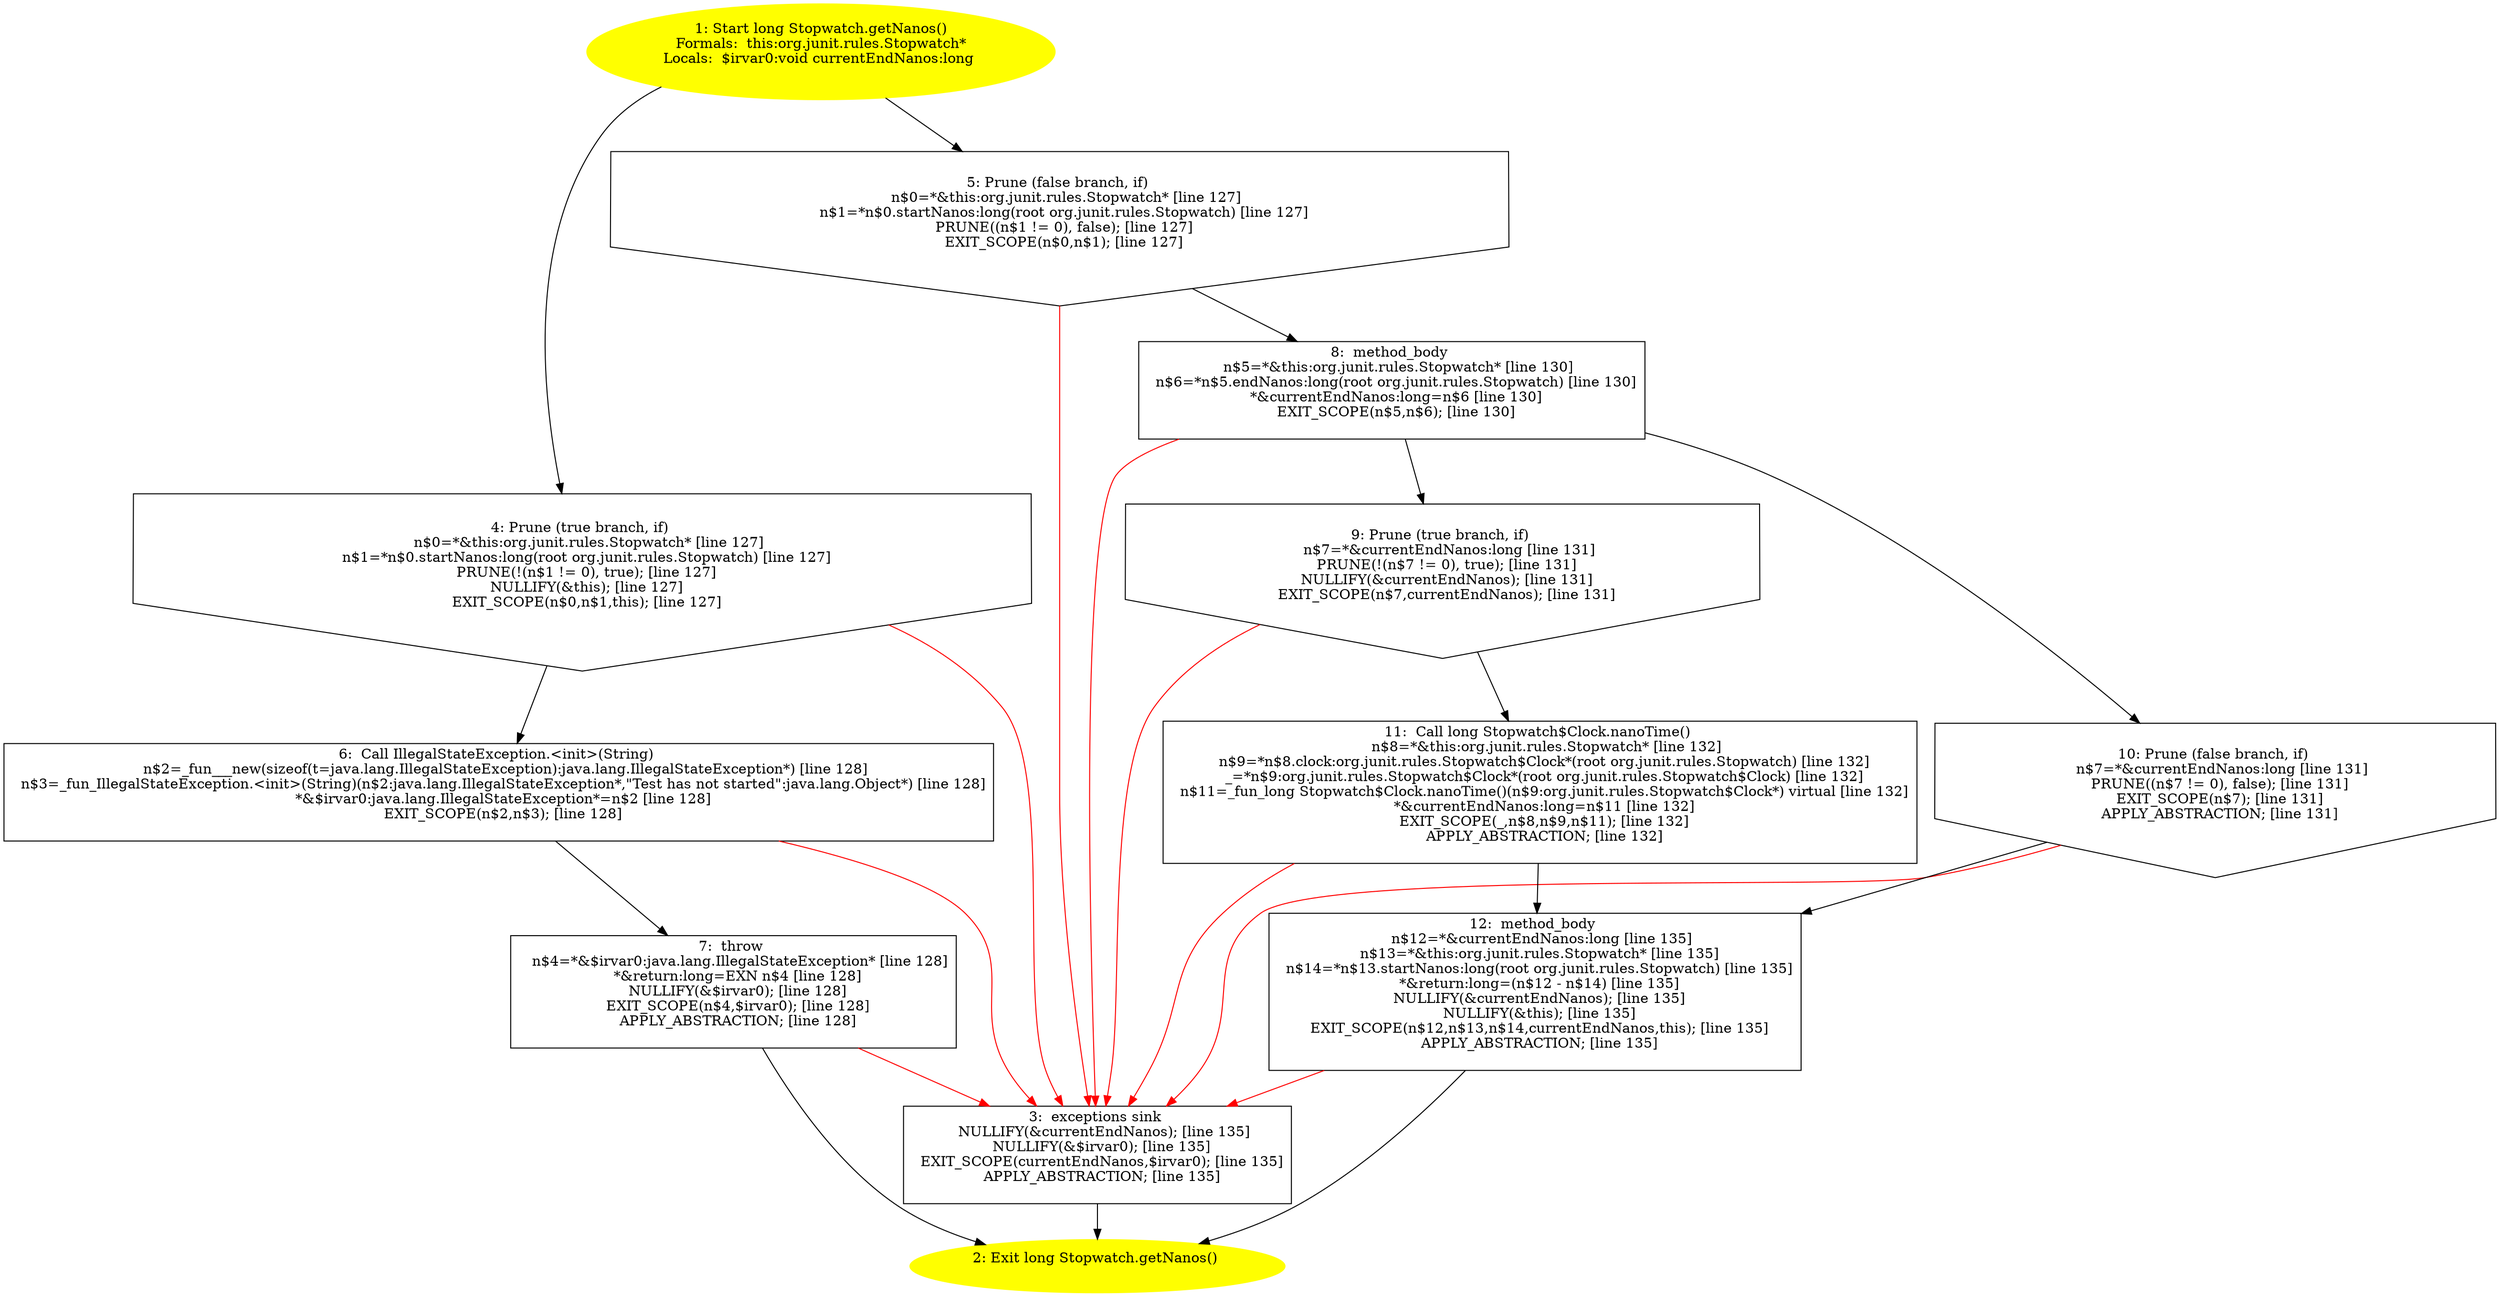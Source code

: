 /* @generated */
digraph cfg {
"org.junit.rules.Stopwatch.getNanos():long.9c8919b616c0906d83d6a625f0eed86a_1" [label="1: Start long Stopwatch.getNanos()\nFormals:  this:org.junit.rules.Stopwatch*\nLocals:  $irvar0:void currentEndNanos:long \n  " color=yellow style=filled]
	

	 "org.junit.rules.Stopwatch.getNanos():long.9c8919b616c0906d83d6a625f0eed86a_1" -> "org.junit.rules.Stopwatch.getNanos():long.9c8919b616c0906d83d6a625f0eed86a_4" ;
	 "org.junit.rules.Stopwatch.getNanos():long.9c8919b616c0906d83d6a625f0eed86a_1" -> "org.junit.rules.Stopwatch.getNanos():long.9c8919b616c0906d83d6a625f0eed86a_5" ;
"org.junit.rules.Stopwatch.getNanos():long.9c8919b616c0906d83d6a625f0eed86a_2" [label="2: Exit long Stopwatch.getNanos() \n  " color=yellow style=filled]
	

"org.junit.rules.Stopwatch.getNanos():long.9c8919b616c0906d83d6a625f0eed86a_3" [label="3:  exceptions sink \n   NULLIFY(&currentEndNanos); [line 135]\n  NULLIFY(&$irvar0); [line 135]\n  EXIT_SCOPE(currentEndNanos,$irvar0); [line 135]\n  APPLY_ABSTRACTION; [line 135]\n " shape="box"]
	

	 "org.junit.rules.Stopwatch.getNanos():long.9c8919b616c0906d83d6a625f0eed86a_3" -> "org.junit.rules.Stopwatch.getNanos():long.9c8919b616c0906d83d6a625f0eed86a_2" ;
"org.junit.rules.Stopwatch.getNanos():long.9c8919b616c0906d83d6a625f0eed86a_4" [label="4: Prune (true branch, if) \n   n$0=*&this:org.junit.rules.Stopwatch* [line 127]\n  n$1=*n$0.startNanos:long(root org.junit.rules.Stopwatch) [line 127]\n  PRUNE(!(n$1 != 0), true); [line 127]\n  NULLIFY(&this); [line 127]\n  EXIT_SCOPE(n$0,n$1,this); [line 127]\n " shape="invhouse"]
	

	 "org.junit.rules.Stopwatch.getNanos():long.9c8919b616c0906d83d6a625f0eed86a_4" -> "org.junit.rules.Stopwatch.getNanos():long.9c8919b616c0906d83d6a625f0eed86a_6" ;
	 "org.junit.rules.Stopwatch.getNanos():long.9c8919b616c0906d83d6a625f0eed86a_4" -> "org.junit.rules.Stopwatch.getNanos():long.9c8919b616c0906d83d6a625f0eed86a_3" [color="red" ];
"org.junit.rules.Stopwatch.getNanos():long.9c8919b616c0906d83d6a625f0eed86a_5" [label="5: Prune (false branch, if) \n   n$0=*&this:org.junit.rules.Stopwatch* [line 127]\n  n$1=*n$0.startNanos:long(root org.junit.rules.Stopwatch) [line 127]\n  PRUNE((n$1 != 0), false); [line 127]\n  EXIT_SCOPE(n$0,n$1); [line 127]\n " shape="invhouse"]
	

	 "org.junit.rules.Stopwatch.getNanos():long.9c8919b616c0906d83d6a625f0eed86a_5" -> "org.junit.rules.Stopwatch.getNanos():long.9c8919b616c0906d83d6a625f0eed86a_8" ;
	 "org.junit.rules.Stopwatch.getNanos():long.9c8919b616c0906d83d6a625f0eed86a_5" -> "org.junit.rules.Stopwatch.getNanos():long.9c8919b616c0906d83d6a625f0eed86a_3" [color="red" ];
"org.junit.rules.Stopwatch.getNanos():long.9c8919b616c0906d83d6a625f0eed86a_6" [label="6:  Call IllegalStateException.<init>(String) \n   n$2=_fun___new(sizeof(t=java.lang.IllegalStateException):java.lang.IllegalStateException*) [line 128]\n  n$3=_fun_IllegalStateException.<init>(String)(n$2:java.lang.IllegalStateException*,\"Test has not started\":java.lang.Object*) [line 128]\n  *&$irvar0:java.lang.IllegalStateException*=n$2 [line 128]\n  EXIT_SCOPE(n$2,n$3); [line 128]\n " shape="box"]
	

	 "org.junit.rules.Stopwatch.getNanos():long.9c8919b616c0906d83d6a625f0eed86a_6" -> "org.junit.rules.Stopwatch.getNanos():long.9c8919b616c0906d83d6a625f0eed86a_7" ;
	 "org.junit.rules.Stopwatch.getNanos():long.9c8919b616c0906d83d6a625f0eed86a_6" -> "org.junit.rules.Stopwatch.getNanos():long.9c8919b616c0906d83d6a625f0eed86a_3" [color="red" ];
"org.junit.rules.Stopwatch.getNanos():long.9c8919b616c0906d83d6a625f0eed86a_7" [label="7:  throw \n   n$4=*&$irvar0:java.lang.IllegalStateException* [line 128]\n  *&return:long=EXN n$4 [line 128]\n  NULLIFY(&$irvar0); [line 128]\n  EXIT_SCOPE(n$4,$irvar0); [line 128]\n  APPLY_ABSTRACTION; [line 128]\n " shape="box"]
	

	 "org.junit.rules.Stopwatch.getNanos():long.9c8919b616c0906d83d6a625f0eed86a_7" -> "org.junit.rules.Stopwatch.getNanos():long.9c8919b616c0906d83d6a625f0eed86a_2" ;
	 "org.junit.rules.Stopwatch.getNanos():long.9c8919b616c0906d83d6a625f0eed86a_7" -> "org.junit.rules.Stopwatch.getNanos():long.9c8919b616c0906d83d6a625f0eed86a_3" [color="red" ];
"org.junit.rules.Stopwatch.getNanos():long.9c8919b616c0906d83d6a625f0eed86a_8" [label="8:  method_body \n   n$5=*&this:org.junit.rules.Stopwatch* [line 130]\n  n$6=*n$5.endNanos:long(root org.junit.rules.Stopwatch) [line 130]\n  *&currentEndNanos:long=n$6 [line 130]\n  EXIT_SCOPE(n$5,n$6); [line 130]\n " shape="box"]
	

	 "org.junit.rules.Stopwatch.getNanos():long.9c8919b616c0906d83d6a625f0eed86a_8" -> "org.junit.rules.Stopwatch.getNanos():long.9c8919b616c0906d83d6a625f0eed86a_9" ;
	 "org.junit.rules.Stopwatch.getNanos():long.9c8919b616c0906d83d6a625f0eed86a_8" -> "org.junit.rules.Stopwatch.getNanos():long.9c8919b616c0906d83d6a625f0eed86a_10" ;
	 "org.junit.rules.Stopwatch.getNanos():long.9c8919b616c0906d83d6a625f0eed86a_8" -> "org.junit.rules.Stopwatch.getNanos():long.9c8919b616c0906d83d6a625f0eed86a_3" [color="red" ];
"org.junit.rules.Stopwatch.getNanos():long.9c8919b616c0906d83d6a625f0eed86a_9" [label="9: Prune (true branch, if) \n   n$7=*&currentEndNanos:long [line 131]\n  PRUNE(!(n$7 != 0), true); [line 131]\n  NULLIFY(&currentEndNanos); [line 131]\n  EXIT_SCOPE(n$7,currentEndNanos); [line 131]\n " shape="invhouse"]
	

	 "org.junit.rules.Stopwatch.getNanos():long.9c8919b616c0906d83d6a625f0eed86a_9" -> "org.junit.rules.Stopwatch.getNanos():long.9c8919b616c0906d83d6a625f0eed86a_11" ;
	 "org.junit.rules.Stopwatch.getNanos():long.9c8919b616c0906d83d6a625f0eed86a_9" -> "org.junit.rules.Stopwatch.getNanos():long.9c8919b616c0906d83d6a625f0eed86a_3" [color="red" ];
"org.junit.rules.Stopwatch.getNanos():long.9c8919b616c0906d83d6a625f0eed86a_10" [label="10: Prune (false branch, if) \n   n$7=*&currentEndNanos:long [line 131]\n  PRUNE((n$7 != 0), false); [line 131]\n  EXIT_SCOPE(n$7); [line 131]\n  APPLY_ABSTRACTION; [line 131]\n " shape="invhouse"]
	

	 "org.junit.rules.Stopwatch.getNanos():long.9c8919b616c0906d83d6a625f0eed86a_10" -> "org.junit.rules.Stopwatch.getNanos():long.9c8919b616c0906d83d6a625f0eed86a_12" ;
	 "org.junit.rules.Stopwatch.getNanos():long.9c8919b616c0906d83d6a625f0eed86a_10" -> "org.junit.rules.Stopwatch.getNanos():long.9c8919b616c0906d83d6a625f0eed86a_3" [color="red" ];
"org.junit.rules.Stopwatch.getNanos():long.9c8919b616c0906d83d6a625f0eed86a_11" [label="11:  Call long Stopwatch$Clock.nanoTime() \n   n$8=*&this:org.junit.rules.Stopwatch* [line 132]\n  n$9=*n$8.clock:org.junit.rules.Stopwatch$Clock*(root org.junit.rules.Stopwatch) [line 132]\n  _=*n$9:org.junit.rules.Stopwatch$Clock*(root org.junit.rules.Stopwatch$Clock) [line 132]\n  n$11=_fun_long Stopwatch$Clock.nanoTime()(n$9:org.junit.rules.Stopwatch$Clock*) virtual [line 132]\n  *&currentEndNanos:long=n$11 [line 132]\n  EXIT_SCOPE(_,n$8,n$9,n$11); [line 132]\n  APPLY_ABSTRACTION; [line 132]\n " shape="box"]
	

	 "org.junit.rules.Stopwatch.getNanos():long.9c8919b616c0906d83d6a625f0eed86a_11" -> "org.junit.rules.Stopwatch.getNanos():long.9c8919b616c0906d83d6a625f0eed86a_12" ;
	 "org.junit.rules.Stopwatch.getNanos():long.9c8919b616c0906d83d6a625f0eed86a_11" -> "org.junit.rules.Stopwatch.getNanos():long.9c8919b616c0906d83d6a625f0eed86a_3" [color="red" ];
"org.junit.rules.Stopwatch.getNanos():long.9c8919b616c0906d83d6a625f0eed86a_12" [label="12:  method_body \n   n$12=*&currentEndNanos:long [line 135]\n  n$13=*&this:org.junit.rules.Stopwatch* [line 135]\n  n$14=*n$13.startNanos:long(root org.junit.rules.Stopwatch) [line 135]\n  *&return:long=(n$12 - n$14) [line 135]\n  NULLIFY(&currentEndNanos); [line 135]\n  NULLIFY(&this); [line 135]\n  EXIT_SCOPE(n$12,n$13,n$14,currentEndNanos,this); [line 135]\n  APPLY_ABSTRACTION; [line 135]\n " shape="box"]
	

	 "org.junit.rules.Stopwatch.getNanos():long.9c8919b616c0906d83d6a625f0eed86a_12" -> "org.junit.rules.Stopwatch.getNanos():long.9c8919b616c0906d83d6a625f0eed86a_2" ;
	 "org.junit.rules.Stopwatch.getNanos():long.9c8919b616c0906d83d6a625f0eed86a_12" -> "org.junit.rules.Stopwatch.getNanos():long.9c8919b616c0906d83d6a625f0eed86a_3" [color="red" ];
}
